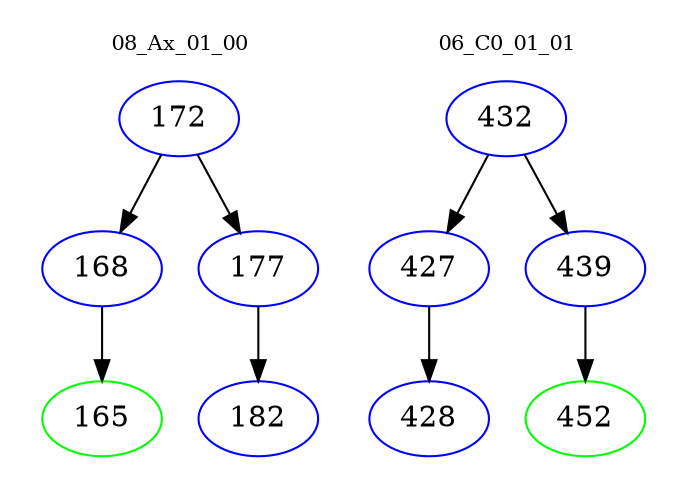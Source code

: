 digraph{
subgraph cluster_0 {
color = white
label = "08_Ax_01_00";
fontsize=10;
T0_172 [label="172", color="blue"]
T0_172 -> T0_168 [color="black"]
T0_168 [label="168", color="blue"]
T0_168 -> T0_165 [color="black"]
T0_165 [label="165", color="green"]
T0_172 -> T0_177 [color="black"]
T0_177 [label="177", color="blue"]
T0_177 -> T0_182 [color="black"]
T0_182 [label="182", color="blue"]
}
subgraph cluster_1 {
color = white
label = "06_C0_01_01";
fontsize=10;
T1_432 [label="432", color="blue"]
T1_432 -> T1_427 [color="black"]
T1_427 [label="427", color="blue"]
T1_427 -> T1_428 [color="black"]
T1_428 [label="428", color="blue"]
T1_432 -> T1_439 [color="black"]
T1_439 [label="439", color="blue"]
T1_439 -> T1_452 [color="black"]
T1_452 [label="452", color="green"]
}
}

